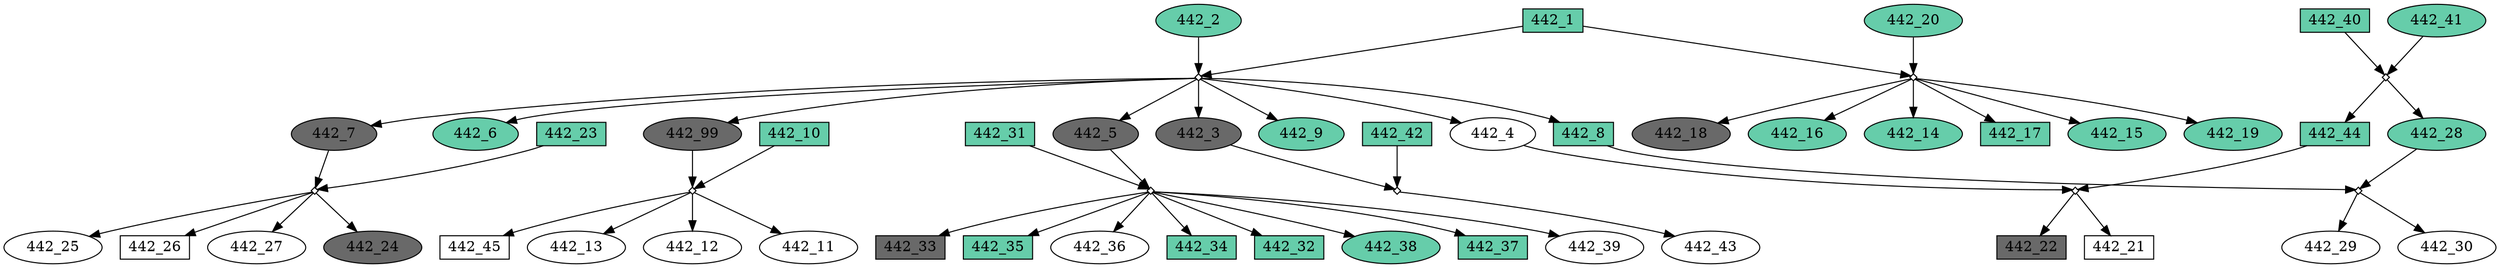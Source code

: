 digraph {
	"442_9" [shape=box fillcolor=aquamarine3 fontcolor=black height=0.3 regular=0 shape=ellipse style=filled width=0.5]
	"442_1x442_2" -> "442_9"
	"442_39" [shape=box fillcolor=white fontcolor=black height=0.3 regular=0 shape=ellipse style=filled width=0.5]
	"442_31x442_5" -> "442_39"
	"442_7" [shape=box fillcolor=dimgrey fontcolor=black height=0.3 regular=0 shape=ellipse style=filled width=0.5]
	"442_1x442_2" -> "442_7"
	"442_7" -> "442_23x442_7"
	"442_8" [shape=box fillcolor=aquamarine3 fontcolor=black height=0.3 regular=0 shape=box style=filled width=0.5]
	"442_1x442_2" -> "442_8"
	"442_8" -> "442_8x442_28"
	"442_1" [shape=box fillcolor=aquamarine3 fontcolor=black height=0.3 regular=0 shape=box style=filled width=0.5]
	"442_1" -> "442_1x442_2"
	"442_1" -> "442_1x442_20"
	"442_18" [shape=box fillcolor=dimgrey fontcolor=black height=0.3 regular=0 shape=ellipse style=filled width=0.5]
	"442_1x442_20" -> "442_18"
	"442_6" [shape=box fillcolor=aquamarine3 fontcolor=black height=0.3 regular=0 shape=ellipse style=filled width=0.5]
	"442_1x442_2" -> "442_6"
	"442_24" [shape=box fillcolor=dimgrey fontcolor=black height=0.3 regular=0 shape=ellipse style=filled width=0.5]
	"442_23x442_7" -> "442_24"
	"442_33" [shape=box fillcolor=dimgrey fontcolor=black height=0.3 regular=0 shape=box style=filled width=0.5]
	"442_31x442_5" -> "442_33"
	"442_99" [shape=box fillcolor=dimgrey fontcolor=black height=0.3 regular=0 shape=ellipse style=filled width=0.5]
	"442_1x442_2" -> "442_99"
	"442_99" -> "442_10x442_99"
	"442_5" [shape=box fillcolor=dimgrey fontcolor=black height=0.3 regular=0 shape=ellipse style=filled width=0.5]
	"442_1x442_2" -> "442_5"
	"442_5" -> "442_31x442_5"
	"442_4" [shape=box fillcolor=white fontcolor=black height=0.3 regular=0 shape=ellipse style=filled width=0.5]
	"442_1x442_2" -> "442_4"
	"442_4" -> "442_44x442_4"
	"442_30" [shape=box fillcolor=white fontcolor=black height=0.3 regular=0 shape=ellipse style=filled width=0.5]
	"442_8x442_28" -> "442_30"
	"442_35" [shape=box fillcolor=aquamarine3 fontcolor=black height=0.3 regular=0 shape=box style=filled width=0.5]
	"442_31x442_5" -> "442_35"
	"442_11" [shape=box fillcolor=white fontcolor=black height=0.3 regular=0 shape=ellipse style=filled width=0.5]
	"442_10x442_99" -> "442_11"
	"442_36" [shape=box fillcolor=white fontcolor=black height=0.3 regular=0 shape=ellipse style=filled width=0.5]
	"442_31x442_5" -> "442_36"
	"442_21" [shape=box fillcolor=white fontcolor=black height=0.3 regular=0 shape=box style=filled width=0.5]
	"442_44x442_4" -> "442_21"
	"442_10" [shape=box fillcolor=aquamarine3 fontcolor=black height=0.3 regular=0 shape=box style=filled width=0.5]
	"442_10" -> "442_10x442_99"
	"442_16" [shape=box fillcolor=aquamarine3 fontcolor=black height=0.3 regular=0 shape=ellipse style=filled width=0.5]
	"442_1x442_20" -> "442_16"
	"442_22" [shape=box fillcolor=dimgrey fontcolor=black height=0.3 regular=0 shape=box style=filled width=0.5]
	"442_44x442_4" -> "442_22"
	"442_34" [shape=box fillcolor=aquamarine3 fontcolor=black height=0.3 regular=0 shape=box style=filled width=0.5]
	"442_31x442_5" -> "442_34"
	"442_32" [shape=box fillcolor=aquamarine3 fontcolor=black height=0.3 regular=0 shape=box style=filled width=0.5]
	"442_31x442_5" -> "442_32"
	"442_31" [shape=box fillcolor=aquamarine3 fontcolor=black height=0.3 regular=0 shape=box style=filled width=0.5]
	"442_31" -> "442_31x442_5"
	"442_45" [shape=box fillcolor=white fontcolor=black height=0.3 regular=0 shape=box style=filled width=0.5]
	"442_10x442_99" -> "442_45"
	"442_13" [shape=box fillcolor=white fontcolor=black height=0.3 regular=0 shape=ellipse style=filled width=0.5]
	"442_10x442_99" -> "442_13"
	"442_14" [shape=box fillcolor=aquamarine3 fontcolor=black height=0.3 regular=0 shape=ellipse style=filled width=0.5]
	"442_1x442_20" -> "442_14"
	"442_44" [shape=box fillcolor=aquamarine3 fontcolor=black height=0.3 regular=0 shape=box style=filled width=0.5]
	"442_40x442_41" -> "442_44"
	"442_44" -> "442_44x442_4"
	"442_23" [shape=box fillcolor=aquamarine3 fontcolor=black height=0.3 regular=0 shape=box style=filled width=0.5]
	"442_23" -> "442_23x442_7"
	"442_25" [shape=box fillcolor=white fontcolor=black height=0.3 regular=0 shape=ellipse style=filled width=0.5]
	"442_23x442_7" -> "442_25"
	"442_26" [shape=box fillcolor=white fontcolor=black height=0.3 regular=0 shape=box style=filled width=0.5]
	"442_23x442_7" -> "442_26"
	"442_27" [shape=box fillcolor=white fontcolor=black height=0.3 regular=0 shape=ellipse style=filled width=0.5]
	"442_23x442_7" -> "442_27"
	"442_28" [shape=box fillcolor=aquamarine3 fontcolor=black height=0.3 regular=0 shape=ellipse style=filled width=0.5]
	"442_40x442_41" -> "442_28"
	"442_28" -> "442_8x442_28"
	"442_29" [shape=box fillcolor=white fontcolor=black height=0.3 regular=0 shape=ellipse style=filled width=0.5]
	"442_8x442_28" -> "442_29"
	"442_20" [shape=box fillcolor=aquamarine3 fontcolor=black height=0.3 regular=0 shape=ellipse style=filled width=0.5]
	"442_20" -> "442_1x442_20"
	"442_3" [shape=box fillcolor=dimgrey fontcolor=black height=0.3 regular=0 shape=ellipse style=filled width=0.5]
	"442_1x442_2" -> "442_3"
	"442_3" -> "442_42x442_3"
	"442_17" [shape=box fillcolor=aquamarine3 fontcolor=black height=0.3 regular=0 shape=box style=filled width=0.5]
	"442_1x442_20" -> "442_17"
	"442_38" [shape=box fillcolor=aquamarine3 fontcolor=black height=0.3 regular=0 shape=ellipse style=filled width=0.5]
	"442_31x442_5" -> "442_38"
	"442_12" [shape=box fillcolor=white fontcolor=black height=0.3 regular=0 shape=ellipse style=filled width=0.5]
	"442_10x442_99" -> "442_12"
	"442_43" [shape=box fillcolor=white fontcolor=black height=0.3 regular=0 shape=ellipse style=filled width=0.5]
	"442_42x442_3" -> "442_43"
	"442_42" [shape=box fillcolor=aquamarine3 fontcolor=black height=0.3 regular=0 shape=box style=filled width=0.5]
	"442_42" -> "442_42x442_3"
	"442_41" [shape=box fillcolor=aquamarine3 fontcolor=black height=0.3 regular=0 shape=ellipse style=filled width=0.5]
	"442_41" -> "442_40x442_41"
	"442_40" [shape=box fillcolor=aquamarine3 fontcolor=black height=0.3 regular=0 shape=box style=filled width=0.5]
	"442_40" -> "442_40x442_41"
	"442_37" [shape=box fillcolor=aquamarine3 fontcolor=black height=0.3 regular=0 shape=box style=filled width=0.5]
	"442_31x442_5" -> "442_37"
	"442_15" [shape=box fillcolor=aquamarine3 fontcolor=black height=0.3 regular=0 shape=ellipse style=filled width=0.5]
	"442_1x442_20" -> "442_15"
	"442_19" [shape=box fillcolor=aquamarine3 fontcolor=black height=0.3 regular=0 shape=ellipse style=filled width=0.5]
	"442_1x442_20" -> "442_19"
	"442_2" [shape=box fillcolor=aquamarine3 fontcolor=black height=0.3 regular=0 shape=ellipse style=filled width=0.5]
	"442_2" -> "442_1x442_2"
	"442_1x442_2" [label="" height=.1 shape=diamond width=.1]
	"442_1x442_20" [label="" height=.1 shape=diamond width=.1]
	"442_31x442_5" [label="" height=.1 shape=diamond width=.1]
	"442_23x442_7" [label="" height=.1 shape=diamond width=.1]
	"442_10x442_99" [label="" height=.1 shape=diamond width=.1]
	"442_42x442_3" [label="" height=.1 shape=diamond width=.1]
	"442_8x442_28" [label="" height=.1 shape=diamond width=.1]
	"442_44x442_4" [label="" height=.1 shape=diamond width=.1]
	"442_40x442_41" [label="" height=.1 shape=diamond width=.1]
}
